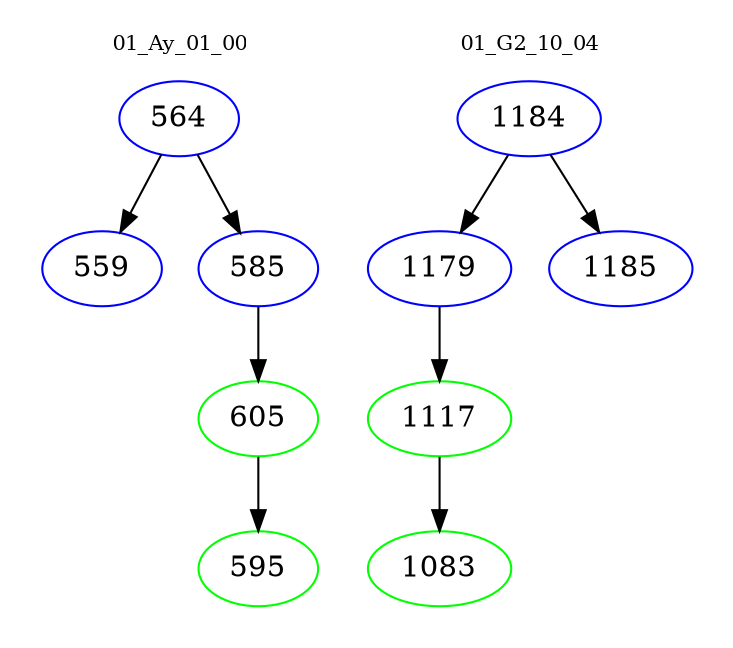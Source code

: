 digraph{
subgraph cluster_0 {
color = white
label = "01_Ay_01_00";
fontsize=10;
T0_564 [label="564", color="blue"]
T0_564 -> T0_559 [color="black"]
T0_559 [label="559", color="blue"]
T0_564 -> T0_585 [color="black"]
T0_585 [label="585", color="blue"]
T0_585 -> T0_605 [color="black"]
T0_605 [label="605", color="green"]
T0_605 -> T0_595 [color="black"]
T0_595 [label="595", color="green"]
}
subgraph cluster_1 {
color = white
label = "01_G2_10_04";
fontsize=10;
T1_1184 [label="1184", color="blue"]
T1_1184 -> T1_1179 [color="black"]
T1_1179 [label="1179", color="blue"]
T1_1179 -> T1_1117 [color="black"]
T1_1117 [label="1117", color="green"]
T1_1117 -> T1_1083 [color="black"]
T1_1083 [label="1083", color="green"]
T1_1184 -> T1_1185 [color="black"]
T1_1185 [label="1185", color="blue"]
}
}
